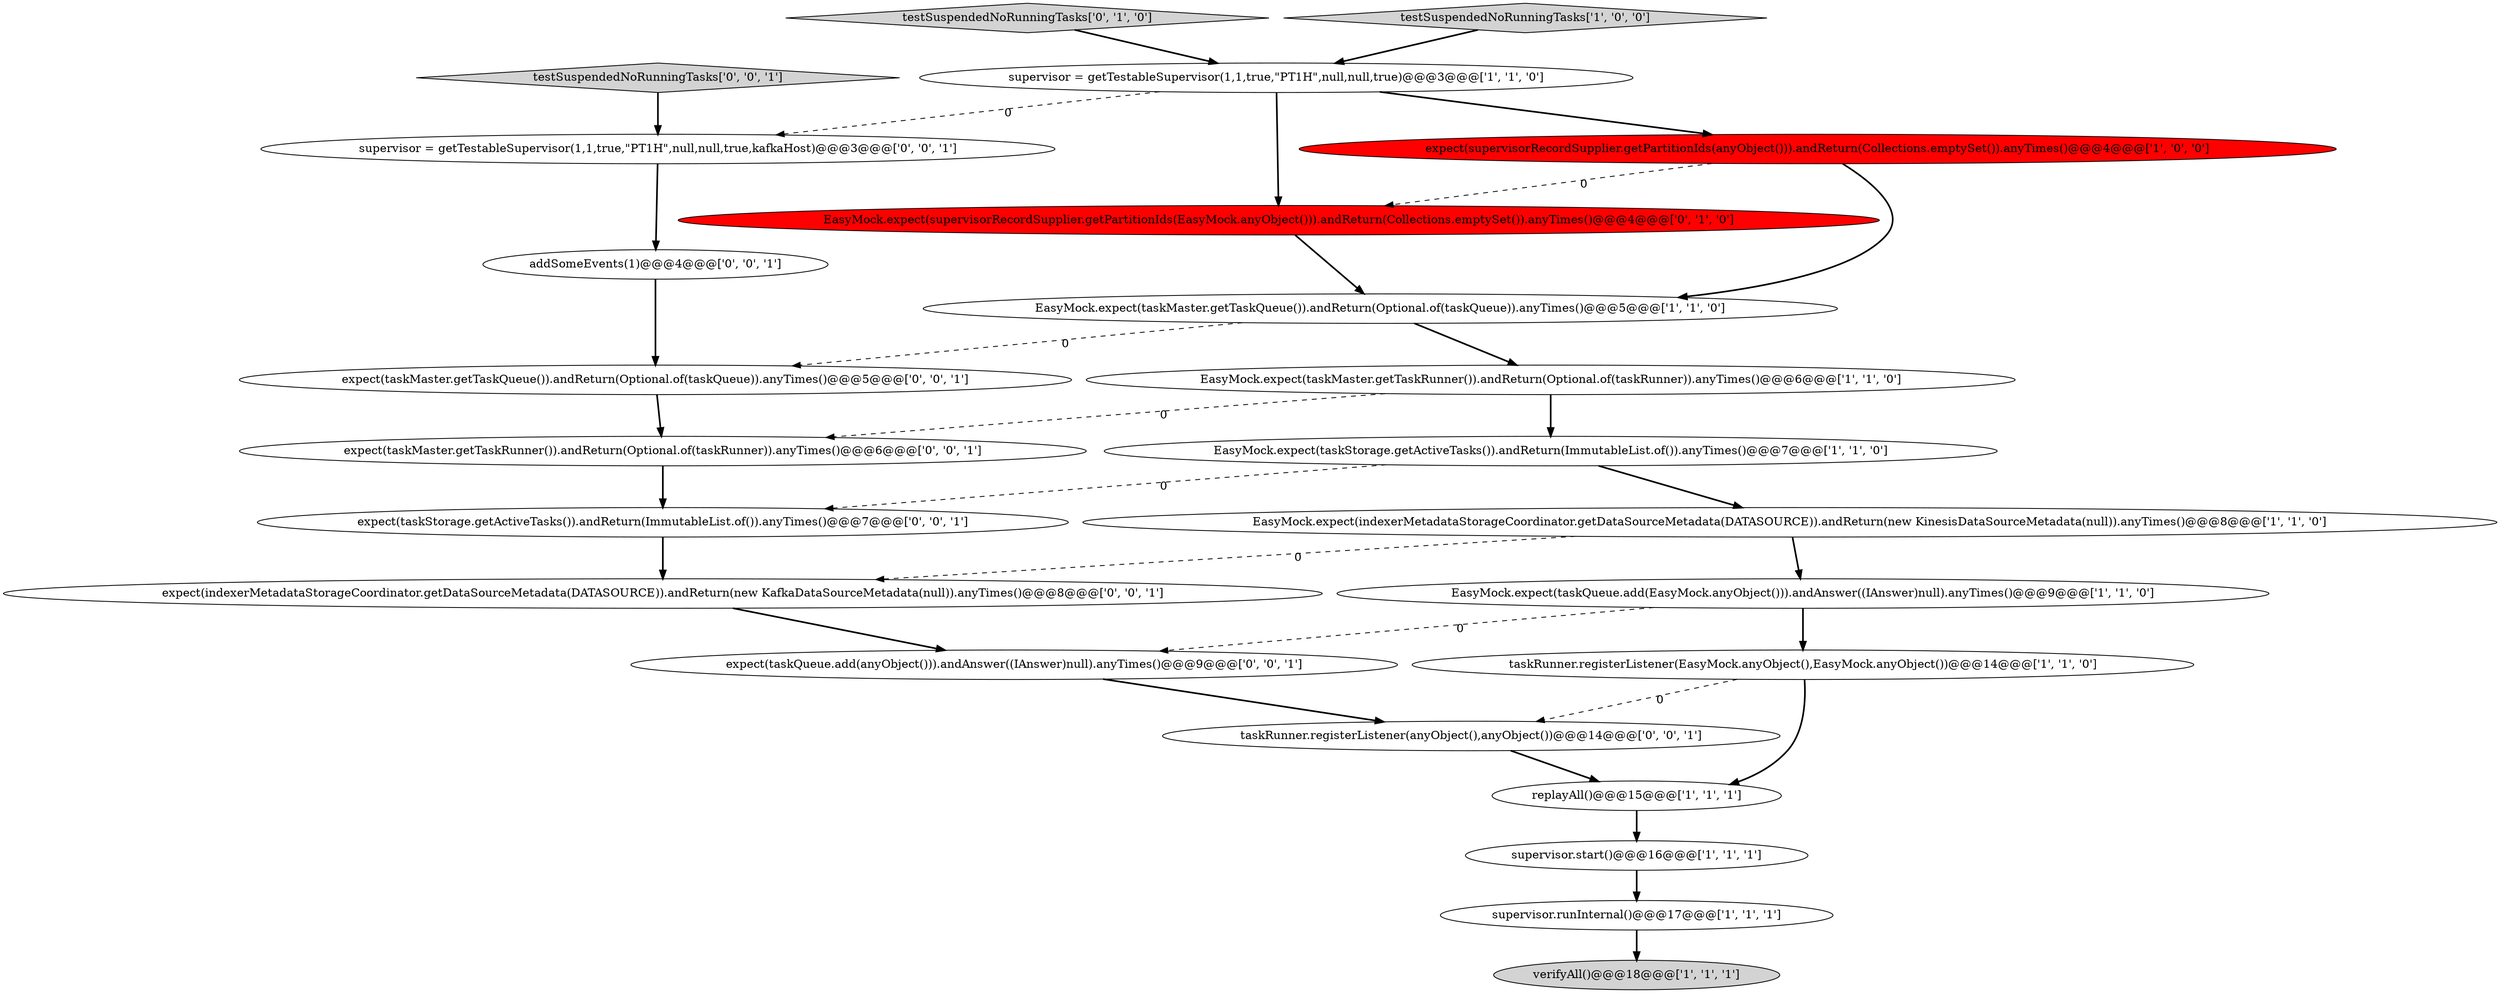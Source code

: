 digraph {
2 [style = filled, label = "replayAll()@@@15@@@['1', '1', '1']", fillcolor = white, shape = ellipse image = "AAA0AAABBB1BBB"];
0 [style = filled, label = "EasyMock.expect(taskMaster.getTaskQueue()).andReturn(Optional.of(taskQueue)).anyTimes()@@@5@@@['1', '1', '0']", fillcolor = white, shape = ellipse image = "AAA0AAABBB1BBB"];
15 [style = filled, label = "testSuspendedNoRunningTasks['0', '0', '1']", fillcolor = lightgray, shape = diamond image = "AAA0AAABBB3BBB"];
18 [style = filled, label = "expect(taskMaster.getTaskQueue()).andReturn(Optional.of(taskQueue)).anyTimes()@@@5@@@['0', '0', '1']", fillcolor = white, shape = ellipse image = "AAA0AAABBB3BBB"];
12 [style = filled, label = "EasyMock.expect(indexerMetadataStorageCoordinator.getDataSourceMetadata(DATASOURCE)).andReturn(new KinesisDataSourceMetadata(null)).anyTimes()@@@8@@@['1', '1', '0']", fillcolor = white, shape = ellipse image = "AAA0AAABBB1BBB"];
8 [style = filled, label = "supervisor.runInternal()@@@17@@@['1', '1', '1']", fillcolor = white, shape = ellipse image = "AAA0AAABBB1BBB"];
3 [style = filled, label = "EasyMock.expect(taskStorage.getActiveTasks()).andReturn(ImmutableList.of()).anyTimes()@@@7@@@['1', '1', '0']", fillcolor = white, shape = ellipse image = "AAA0AAABBB1BBB"];
10 [style = filled, label = "EasyMock.expect(taskMaster.getTaskRunner()).andReturn(Optional.of(taskRunner)).anyTimes()@@@6@@@['1', '1', '0']", fillcolor = white, shape = ellipse image = "AAA0AAABBB1BBB"];
14 [style = filled, label = "testSuspendedNoRunningTasks['0', '1', '0']", fillcolor = lightgray, shape = diamond image = "AAA0AAABBB2BBB"];
22 [style = filled, label = "addSomeEvents(1)@@@4@@@['0', '0', '1']", fillcolor = white, shape = ellipse image = "AAA0AAABBB3BBB"];
11 [style = filled, label = "verifyAll()@@@18@@@['1', '1', '1']", fillcolor = lightgray, shape = ellipse image = "AAA0AAABBB1BBB"];
16 [style = filled, label = "taskRunner.registerListener(anyObject(),anyObject())@@@14@@@['0', '0', '1']", fillcolor = white, shape = ellipse image = "AAA0AAABBB3BBB"];
13 [style = filled, label = "EasyMock.expect(supervisorRecordSupplier.getPartitionIds(EasyMock.anyObject())).andReturn(Collections.emptySet()).anyTimes()@@@4@@@['0', '1', '0']", fillcolor = red, shape = ellipse image = "AAA1AAABBB2BBB"];
20 [style = filled, label = "expect(taskStorage.getActiveTasks()).andReturn(ImmutableList.of()).anyTimes()@@@7@@@['0', '0', '1']", fillcolor = white, shape = ellipse image = "AAA0AAABBB3BBB"];
21 [style = filled, label = "expect(indexerMetadataStorageCoordinator.getDataSourceMetadata(DATASOURCE)).andReturn(new KafkaDataSourceMetadata(null)).anyTimes()@@@8@@@['0', '0', '1']", fillcolor = white, shape = ellipse image = "AAA0AAABBB3BBB"];
1 [style = filled, label = "expect(supervisorRecordSupplier.getPartitionIds(anyObject())).andReturn(Collections.emptySet()).anyTimes()@@@4@@@['1', '0', '0']", fillcolor = red, shape = ellipse image = "AAA1AAABBB1BBB"];
4 [style = filled, label = "supervisor.start()@@@16@@@['1', '1', '1']", fillcolor = white, shape = ellipse image = "AAA0AAABBB1BBB"];
7 [style = filled, label = "taskRunner.registerListener(EasyMock.anyObject(),EasyMock.anyObject())@@@14@@@['1', '1', '0']", fillcolor = white, shape = ellipse image = "AAA0AAABBB1BBB"];
6 [style = filled, label = "testSuspendedNoRunningTasks['1', '0', '0']", fillcolor = lightgray, shape = diamond image = "AAA0AAABBB1BBB"];
5 [style = filled, label = "supervisor = getTestableSupervisor(1,1,true,\"PT1H\",null,null,true)@@@3@@@['1', '1', '0']", fillcolor = white, shape = ellipse image = "AAA0AAABBB1BBB"];
23 [style = filled, label = "expect(taskQueue.add(anyObject())).andAnswer((IAnswer)null).anyTimes()@@@9@@@['0', '0', '1']", fillcolor = white, shape = ellipse image = "AAA0AAABBB3BBB"];
9 [style = filled, label = "EasyMock.expect(taskQueue.add(EasyMock.anyObject())).andAnswer((IAnswer)null).anyTimes()@@@9@@@['1', '1', '0']", fillcolor = white, shape = ellipse image = "AAA0AAABBB1BBB"];
17 [style = filled, label = "supervisor = getTestableSupervisor(1,1,true,\"PT1H\",null,null,true,kafkaHost)@@@3@@@['0', '0', '1']", fillcolor = white, shape = ellipse image = "AAA0AAABBB3BBB"];
19 [style = filled, label = "expect(taskMaster.getTaskRunner()).andReturn(Optional.of(taskRunner)).anyTimes()@@@6@@@['0', '0', '1']", fillcolor = white, shape = ellipse image = "AAA0AAABBB3BBB"];
23->16 [style = bold, label=""];
10->19 [style = dashed, label="0"];
7->16 [style = dashed, label="0"];
19->20 [style = bold, label=""];
18->19 [style = bold, label=""];
10->3 [style = bold, label=""];
1->0 [style = bold, label=""];
3->12 [style = bold, label=""];
16->2 [style = bold, label=""];
9->7 [style = bold, label=""];
12->9 [style = bold, label=""];
17->22 [style = bold, label=""];
2->4 [style = bold, label=""];
9->23 [style = dashed, label="0"];
12->21 [style = dashed, label="0"];
20->21 [style = bold, label=""];
1->13 [style = dashed, label="0"];
5->1 [style = bold, label=""];
6->5 [style = bold, label=""];
15->17 [style = bold, label=""];
0->10 [style = bold, label=""];
22->18 [style = bold, label=""];
5->17 [style = dashed, label="0"];
7->2 [style = bold, label=""];
5->13 [style = bold, label=""];
3->20 [style = dashed, label="0"];
0->18 [style = dashed, label="0"];
4->8 [style = bold, label=""];
8->11 [style = bold, label=""];
13->0 [style = bold, label=""];
14->5 [style = bold, label=""];
21->23 [style = bold, label=""];
}
